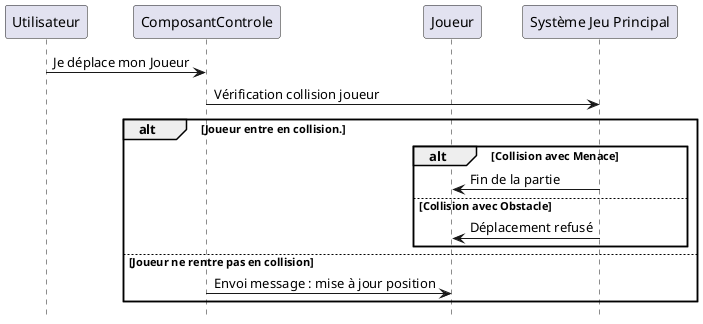 @startuml
hide footbox

participant "Utilisateur" as user

participant "ComposantControle" as compContr
participant "Joueur" as joueur
participant "Système Jeu Principal" as systeme


user -> compContr : Je déplace mon Joueur
compContr -> systeme : Vérification collision joueur

alt Joueur entre en collision.
    alt Collision avec Menace
        joueur <- systeme : Fin de la partie
    else Collision avec Obstacle
        joueur <- systeme : Déplacement refusé
    end
else Joueur ne rentre pas en collision
    compContr -> joueur : Envoi message : mise à jour position
end

@enduml